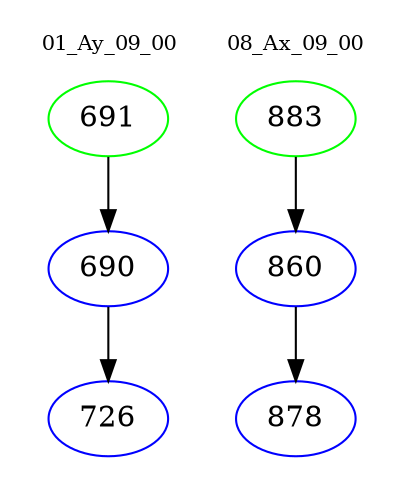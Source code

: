 digraph{
subgraph cluster_0 {
color = white
label = "01_Ay_09_00";
fontsize=10;
T0_691 [label="691", color="green"]
T0_691 -> T0_690 [color="black"]
T0_690 [label="690", color="blue"]
T0_690 -> T0_726 [color="black"]
T0_726 [label="726", color="blue"]
}
subgraph cluster_1 {
color = white
label = "08_Ax_09_00";
fontsize=10;
T1_883 [label="883", color="green"]
T1_883 -> T1_860 [color="black"]
T1_860 [label="860", color="blue"]
T1_860 -> T1_878 [color="black"]
T1_878 [label="878", color="blue"]
}
}

